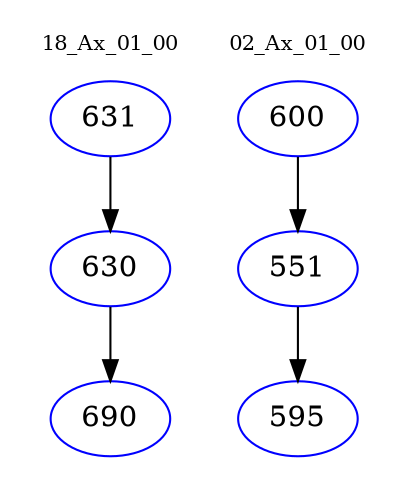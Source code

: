 digraph{
subgraph cluster_0 {
color = white
label = "18_Ax_01_00";
fontsize=10;
T0_631 [label="631", color="blue"]
T0_631 -> T0_630 [color="black"]
T0_630 [label="630", color="blue"]
T0_630 -> T0_690 [color="black"]
T0_690 [label="690", color="blue"]
}
subgraph cluster_1 {
color = white
label = "02_Ax_01_00";
fontsize=10;
T1_600 [label="600", color="blue"]
T1_600 -> T1_551 [color="black"]
T1_551 [label="551", color="blue"]
T1_551 -> T1_595 [color="black"]
T1_595 [label="595", color="blue"]
}
}
